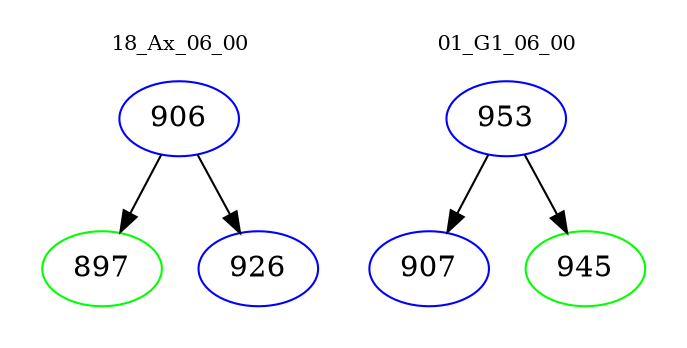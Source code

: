 digraph{
subgraph cluster_0 {
color = white
label = "18_Ax_06_00";
fontsize=10;
T0_906 [label="906", color="blue"]
T0_906 -> T0_897 [color="black"]
T0_897 [label="897", color="green"]
T0_906 -> T0_926 [color="black"]
T0_926 [label="926", color="blue"]
}
subgraph cluster_1 {
color = white
label = "01_G1_06_00";
fontsize=10;
T1_953 [label="953", color="blue"]
T1_953 -> T1_907 [color="black"]
T1_907 [label="907", color="blue"]
T1_953 -> T1_945 [color="black"]
T1_945 [label="945", color="green"]
}
}
